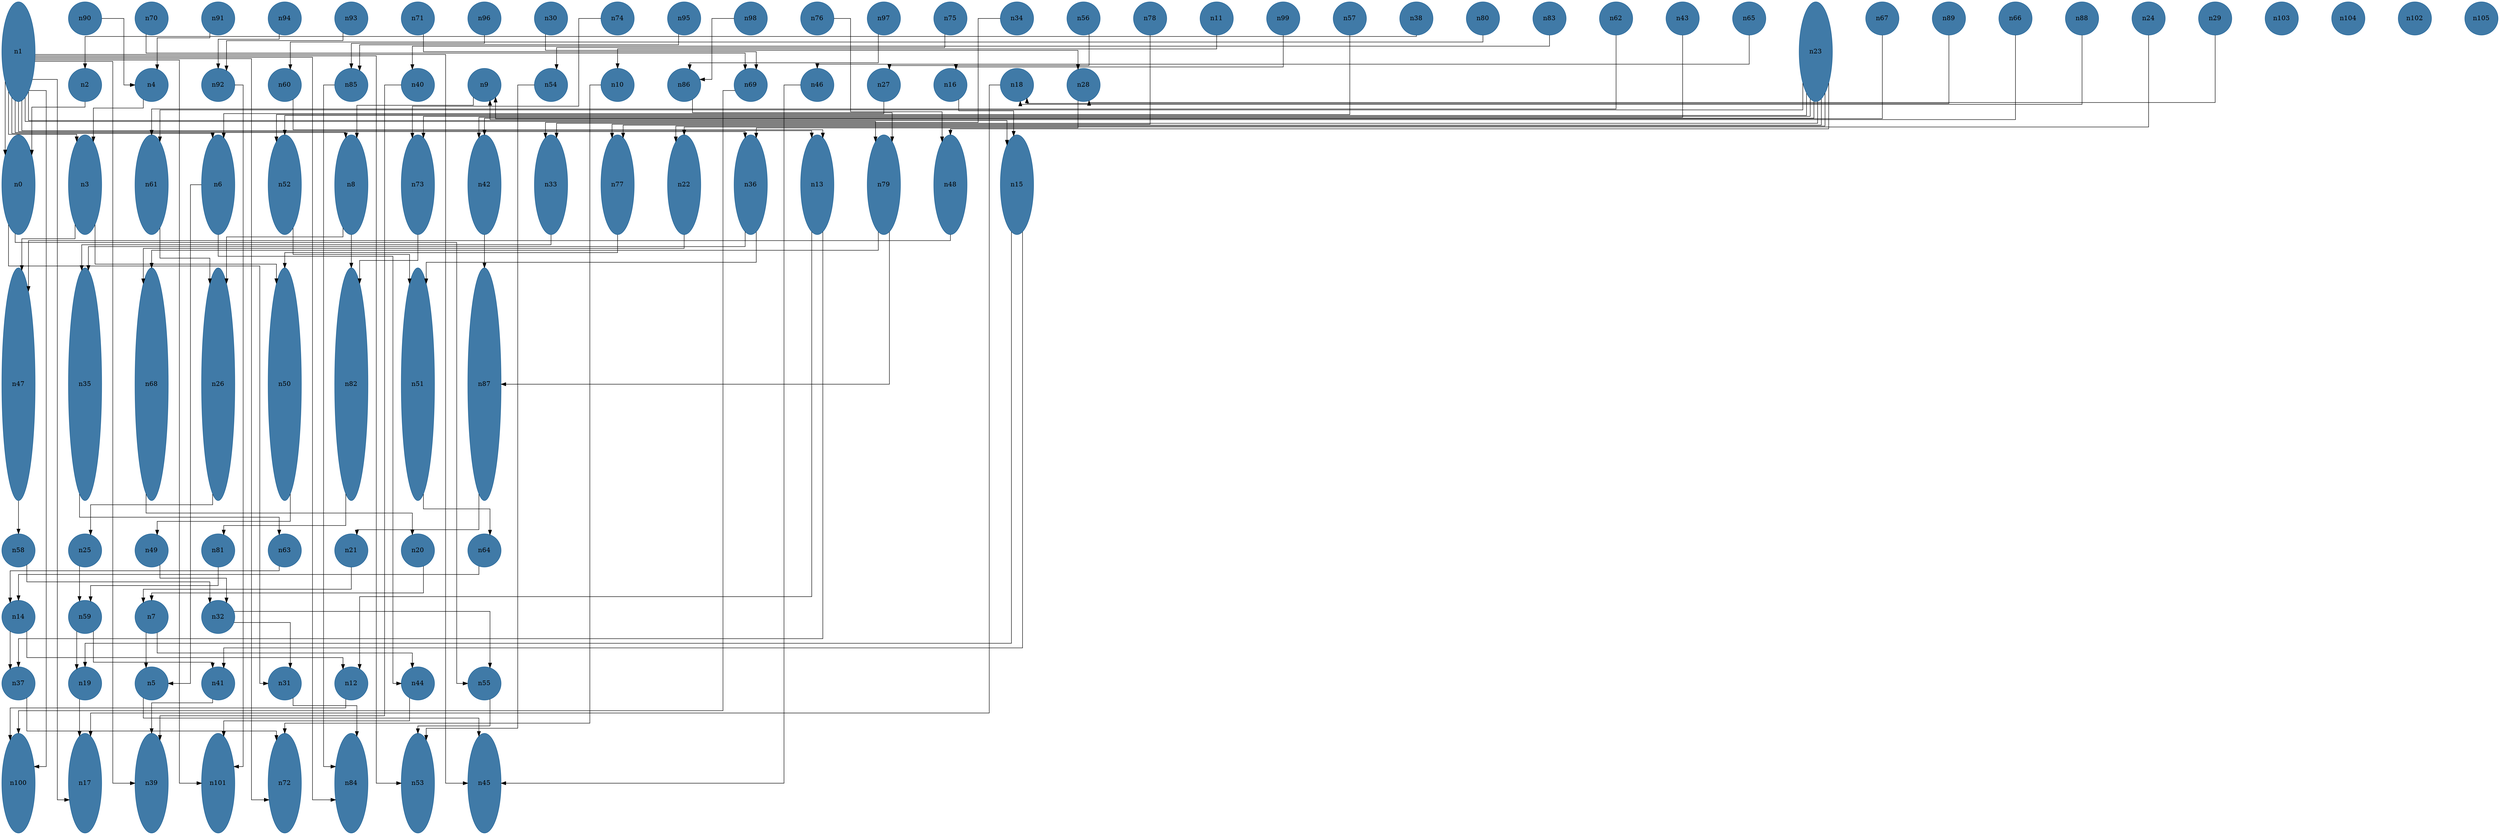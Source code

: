 //do not use DOT to generate pdf use NEATO or FDP
digraph{
layout="neato";
splines="ortho";
n1[shape="ellipse", style="filled", color="#004E8ABF", pos="0,25!", height="3", width="1"];
n1 -> n0;
n1 -> n3;
n1 -> n6;
n1 -> n72;
n1 -> n8;
n1 -> n84;
n1 -> n53;
n1 -> n45;
n1 -> n36;
n1 -> n13;
n1 -> n79;
n1 -> n100;
n1 -> n15;
n1 -> n17;
n1 -> n39;
n1 -> n101;
n90[shape="ellipse", style="filled", color="#004E8ABF", pos="2,26!", height="1", width="1"];
n90 -> n4;
n70[shape="ellipse", style="filled", color="#004E8ABF", pos="4,26!", height="1", width="1"];
n70 -> n69;
n91[shape="ellipse", style="filled", color="#004E8ABF", pos="6,26!", height="1", width="1"];
n91 -> n4;
n94[shape="ellipse", style="filled", color="#004E8ABF", pos="8,26!", height="1", width="1"];
n94 -> n92;
n93[shape="ellipse", style="filled", color="#004E8ABF", pos="10,26!", height="1", width="1"];
n93 -> n92;
n71[shape="ellipse", style="filled", color="#004E8ABF", pos="12,26!", height="1", width="1"];
n71 -> n69;
n96[shape="ellipse", style="filled", color="#004E8ABF", pos="14,26!", height="1", width="1"];
n96 -> n85;
n30[shape="ellipse", style="filled", color="#004E8ABF", pos="16,26!", height="1", width="1"];
n30 -> n28;
n74[shape="ellipse", style="filled", color="#004E8ABF", pos="18,26!", height="1", width="1"];
n74 -> n73;
n95[shape="ellipse", style="filled", color="#004E8ABF", pos="20,26!", height="1", width="1"];
n95 -> n85;
n98[shape="ellipse", style="filled", color="#004E8ABF", pos="22,26!", height="1", width="1"];
n98 -> n86;
n76[shape="ellipse", style="filled", color="#004E8ABF", pos="24,26!", height="1", width="1"];
n76 -> n48;
n97[shape="ellipse", style="filled", color="#004E8ABF", pos="26,26!", height="1", width="1"];
n97 -> n86;
n75[shape="ellipse", style="filled", color="#004E8ABF", pos="28,26!", height="1", width="1"];
n75 -> n54;
n34[shape="ellipse", style="filled", color="#004E8ABF", pos="30,26!", height="1", width="1"];
n34 -> n33;
n56[shape="ellipse", style="filled", color="#004E8ABF", pos="32,26!", height="1", width="1"];
n56 -> n27;
n78[shape="ellipse", style="filled", color="#004E8ABF", pos="34,26!", height="1", width="1"];
n78 -> n77;
n11[shape="ellipse", style="filled", color="#004E8ABF", pos="36,26!", height="1", width="1"];
n11 -> n10;
n99[shape="ellipse", style="filled", color="#004E8ABF", pos="38,26!", height="1", width="1"];
n99 -> n16;
n57[shape="ellipse", style="filled", color="#004E8ABF", pos="40,26!", height="1", width="1"];
n57 -> n52;
n38[shape="ellipse", style="filled", color="#004E8ABF", pos="42,26!", height="1", width="1"];
n38 -> n2;
n80[shape="ellipse", style="filled", color="#004E8ABF", pos="44,26!", height="1", width="1"];
n80 -> n60;
n83[shape="ellipse", style="filled", color="#004E8ABF", pos="46,26!", height="1", width="1"];
n83 -> n40;
n62[shape="ellipse", style="filled", color="#004E8ABF", pos="48,26!", height="1", width="1"];
n62 -> n61;
n43[shape="ellipse", style="filled", color="#004E8ABF", pos="50,26!", height="1", width="1"];
n43 -> n42;
n65[shape="ellipse", style="filled", color="#004E8ABF", pos="52,26!", height="1", width="1"];
n65 -> n46;
n23[shape="ellipse", style="filled", color="#004E8ABF", pos="54,25!", height="3", width="1"];
n23 -> n48;
n23 -> n61;
n23 -> n52;
n23 -> n73;
n23 -> n42;
n23 -> n22;
n23 -> n33;
n23 -> n77;
n67[shape="ellipse", style="filled", color="#004E8ABF", pos="56,26!", height="1", width="1"];
n67 -> n9;
n89[shape="ellipse", style="filled", color="#004E8ABF", pos="58,26!", height="1", width="1"];
n89 -> n18;
n66[shape="ellipse", style="filled", color="#004E8ABF", pos="60,26!", height="1", width="1"];
n66 -> n9;
n88[shape="ellipse", style="filled", color="#004E8ABF", pos="62,26!", height="1", width="1"];
n88 -> n18;
n24[shape="ellipse", style="filled", color="#004E8ABF", pos="64,26!", height="1", width="1"];
n24 -> n22;
n29[shape="ellipse", style="filled", color="#004E8ABF", pos="66,26!", height="1", width="1"];
n29 -> n28;
n103[shape="ellipse", style="filled", color="#004E8ABF", pos="68,26!", height="1", width="1"];
n104[shape="ellipse", style="filled", color="#004E8ABF", pos="70,26!", height="1", width="1"];
n102[shape="ellipse", style="filled", color="#004E8ABF", pos="72,26!", height="1", width="1"];
n105[shape="ellipse", style="filled", color="#004E8ABF", pos="74,26!", height="1", width="1"];
n2[shape="ellipse", style="filled", color="#004E8ABF", pos="2,24!", height="1", width="1"];
n2 -> n0;
n4[shape="ellipse", style="filled", color="#004E8ABF", pos="4,24!", height="1", width="1"];
n4 -> n3;
n92[shape="ellipse", style="filled", color="#004E8ABF", pos="6,24!", height="1", width="1"];
n92 -> n101;
n60[shape="ellipse", style="filled", color="#004E8ABF", pos="8,24!", height="1", width="1"];
n60 -> n13;
n85[shape="ellipse", style="filled", color="#004E8ABF", pos="10,24!", height="1", width="1"];
n85 -> n84;
n40[shape="ellipse", style="filled", color="#004E8ABF", pos="12,24!", height="1", width="1"];
n40 -> n39;
n9[shape="ellipse", style="filled", color="#004E8ABF", pos="14,24!", height="1", width="1"];
n9 -> n8;
n54[shape="ellipse", style="filled", color="#004E8ABF", pos="16,24!", height="1", width="1"];
n54 -> n53;
n10[shape="ellipse", style="filled", color="#004E8ABF", pos="18,24!", height="1", width="1"];
n10 -> n72;
n86[shape="ellipse", style="filled", color="#004E8ABF", pos="20,24!", height="1", width="1"];
n86 -> n79;
n69[shape="ellipse", style="filled", color="#004E8ABF", pos="22,24!", height="1", width="1"];
n69 -> n100;
n46[shape="ellipse", style="filled", color="#004E8ABF", pos="24,24!", height="1", width="1"];
n46 -> n45;
n27[shape="ellipse", style="filled", color="#004E8ABF", pos="26,24!", height="1", width="1"];
n27 -> n6;
n16[shape="ellipse", style="filled", color="#004E8ABF", pos="28,24!", height="1", width="1"];
n16 -> n15;
n18[shape="ellipse", style="filled", color="#004E8ABF", pos="30,24!", height="1", width="1"];
n18 -> n17;
n28[shape="ellipse", style="filled", color="#004E8ABF", pos="32,24!", height="1", width="1"];
n28 -> n36;
n0[shape="ellipse", style="filled", color="#004E8ABF", pos="0,21!", height="3", width="1"];
n0 -> n31;
n0 -> n55;
n3[shape="ellipse", style="filled", color="#004E8ABF", pos="2,21!", height="3", width="1"];
n3 -> n47;
n3 -> n50;
n61[shape="ellipse", style="filled", color="#004E8ABF", pos="4,21!", height="3", width="1"];
n61 -> n26;
n6[shape="ellipse", style="filled", color="#004E8ABF", pos="6,21!", height="3", width="1"];
n6 -> n5;
n6 -> n44;
n52[shape="ellipse", style="filled", color="#004E8ABF", pos="8,21!", height="3", width="1"];
n52 -> n51;
n8[shape="ellipse", style="filled", color="#004E8ABF", pos="10,21!", height="3", width="1"];
n8 -> n26;
n8 -> n82;
n73[shape="ellipse", style="filled", color="#004E8ABF", pos="12,21!", height="3", width="1"];
n73 -> n82;
n42[shape="ellipse", style="filled", color="#004E8ABF", pos="14,21!", height="3", width="1"];
n42 -> n87;
n33[shape="ellipse", style="filled", color="#004E8ABF", pos="16,21!", height="3", width="1"];
n33 -> n35;
n77[shape="ellipse", style="filled", color="#004E8ABF", pos="18,21!", height="3", width="1"];
n77 -> n50;
n22[shape="ellipse", style="filled", color="#004E8ABF", pos="20,21!", height="3", width="1"];
n22 -> n68;
n36[shape="ellipse", style="filled", color="#004E8ABF", pos="22,21!", height="3", width="1"];
n36 -> n35;
n36 -> n51;
n13[shape="ellipse", style="filled", color="#004E8ABF", pos="24,21!", height="3", width="1"];
n13 -> n37;
n13 -> n12;
n79[shape="ellipse", style="filled", color="#004E8ABF", pos="26,21!", height="3", width="1"];
n79 -> n68;
n79 -> n87;
n48[shape="ellipse", style="filled", color="#004E8ABF", pos="28,21!", height="3", width="1"];
n48 -> n47;
n15[shape="ellipse", style="filled", color="#004E8ABF", pos="30,21!", height="3", width="1"];
n15 -> n19;
n15 -> n41;
n47[shape="ellipse", style="filled", color="#004E8ABF", pos="0,15!", height="7", width="1"];
n47 -> n58;
n35[shape="ellipse", style="filled", color="#004E8ABF", pos="2,15!", height="7", width="1"];
n35 -> n63;
n68[shape="ellipse", style="filled", color="#004E8ABF", pos="4,15!", height="7", width="1"];
n68 -> n20;
n26[shape="ellipse", style="filled", color="#004E8ABF", pos="6,15!", height="7", width="1"];
n26 -> n25;
n50[shape="ellipse", style="filled", color="#004E8ABF", pos="8,15!", height="7", width="1"];
n50 -> n49;
n82[shape="ellipse", style="filled", color="#004E8ABF", pos="10,15!", height="7", width="1"];
n82 -> n81;
n51[shape="ellipse", style="filled", color="#004E8ABF", pos="12,15!", height="7", width="1"];
n51 -> n64;
n87[shape="ellipse", style="filled", color="#004E8ABF", pos="14,15!", height="7", width="1"];
n87 -> n21;
n58[shape="ellipse", style="filled", color="#004E8ABF", pos="0,10!", height="1", width="1"];
n58 -> n32;
n25[shape="ellipse", style="filled", color="#004E8ABF", pos="2,10!", height="1", width="1"];
n25 -> n59;
n49[shape="ellipse", style="filled", color="#004E8ABF", pos="4,10!", height="1", width="1"];
n49 -> n32;
n81[shape="ellipse", style="filled", color="#004E8ABF", pos="6,10!", height="1", width="1"];
n81 -> n59;
n63[shape="ellipse", style="filled", color="#004E8ABF", pos="8,10!", height="1", width="1"];
n63 -> n14;
n21[shape="ellipse", style="filled", color="#004E8ABF", pos="10,10!", height="1", width="1"];
n21 -> n7;
n20[shape="ellipse", style="filled", color="#004E8ABF", pos="12,10!", height="1", width="1"];
n20 -> n7;
n64[shape="ellipse", style="filled", color="#004E8ABF", pos="14,10!", height="1", width="1"];
n64 -> n14;
n14[shape="ellipse", style="filled", color="#004E8ABF", pos="0,8!", height="1", width="1"];
n14 -> n37;
n14 -> n12;
n59[shape="ellipse", style="filled", color="#004E8ABF", pos="2,8!", height="1", width="1"];
n59 -> n19;
n59 -> n41;
n7[shape="ellipse", style="filled", color="#004E8ABF", pos="4,8!", height="1", width="1"];
n7 -> n5;
n7 -> n44;
n32[shape="ellipse", style="filled", color="#004E8ABF", pos="6,8!", height="1", width="1"];
n32 -> n31;
n32 -> n55;
n37[shape="ellipse", style="filled", color="#004E8ABF", pos="0,6!", height="1", width="1"];
n37 -> n72;
n19[shape="ellipse", style="filled", color="#004E8ABF", pos="2,6!", height="1", width="1"];
n19 -> n17;
n5[shape="ellipse", style="filled", color="#004E8ABF", pos="4,6!", height="1", width="1"];
n5 -> n45;
n41[shape="ellipse", style="filled", color="#004E8ABF", pos="6,6!", height="1", width="1"];
n41 -> n39;
n31[shape="ellipse", style="filled", color="#004E8ABF", pos="8,6!", height="1", width="1"];
n31 -> n84;
n12[shape="ellipse", style="filled", color="#004E8ABF", pos="10,6!", height="1", width="1"];
n12 -> n100;
n44[shape="ellipse", style="filled", color="#004E8ABF", pos="12,6!", height="1", width="1"];
n44 -> n101;
n55[shape="ellipse", style="filled", color="#004E8ABF", pos="14,6!", height="1", width="1"];
n55 -> n53;
n100[shape="ellipse", style="filled", color="#004E8ABF", pos="0,3!", height="3", width="1"];
n17[shape="ellipse", style="filled", color="#004E8ABF", pos="2,3!", height="3", width="1"];
n39[shape="ellipse", style="filled", color="#004E8ABF", pos="4,3!", height="3", width="1"];
n101[shape="ellipse", style="filled", color="#004E8ABF", pos="6,3!", height="3", width="1"];
n72[shape="ellipse", style="filled", color="#004E8ABF", pos="8,3!", height="3", width="1"];
n84[shape="ellipse", style="filled", color="#004E8ABF", pos="10,3!", height="3", width="1"];
n53[shape="ellipse", style="filled", color="#004E8ABF", pos="12,3!", height="3", width="1"];
n45[shape="ellipse", style="filled", color="#004E8ABF", pos="14,3!", height="3", width="1"];
}